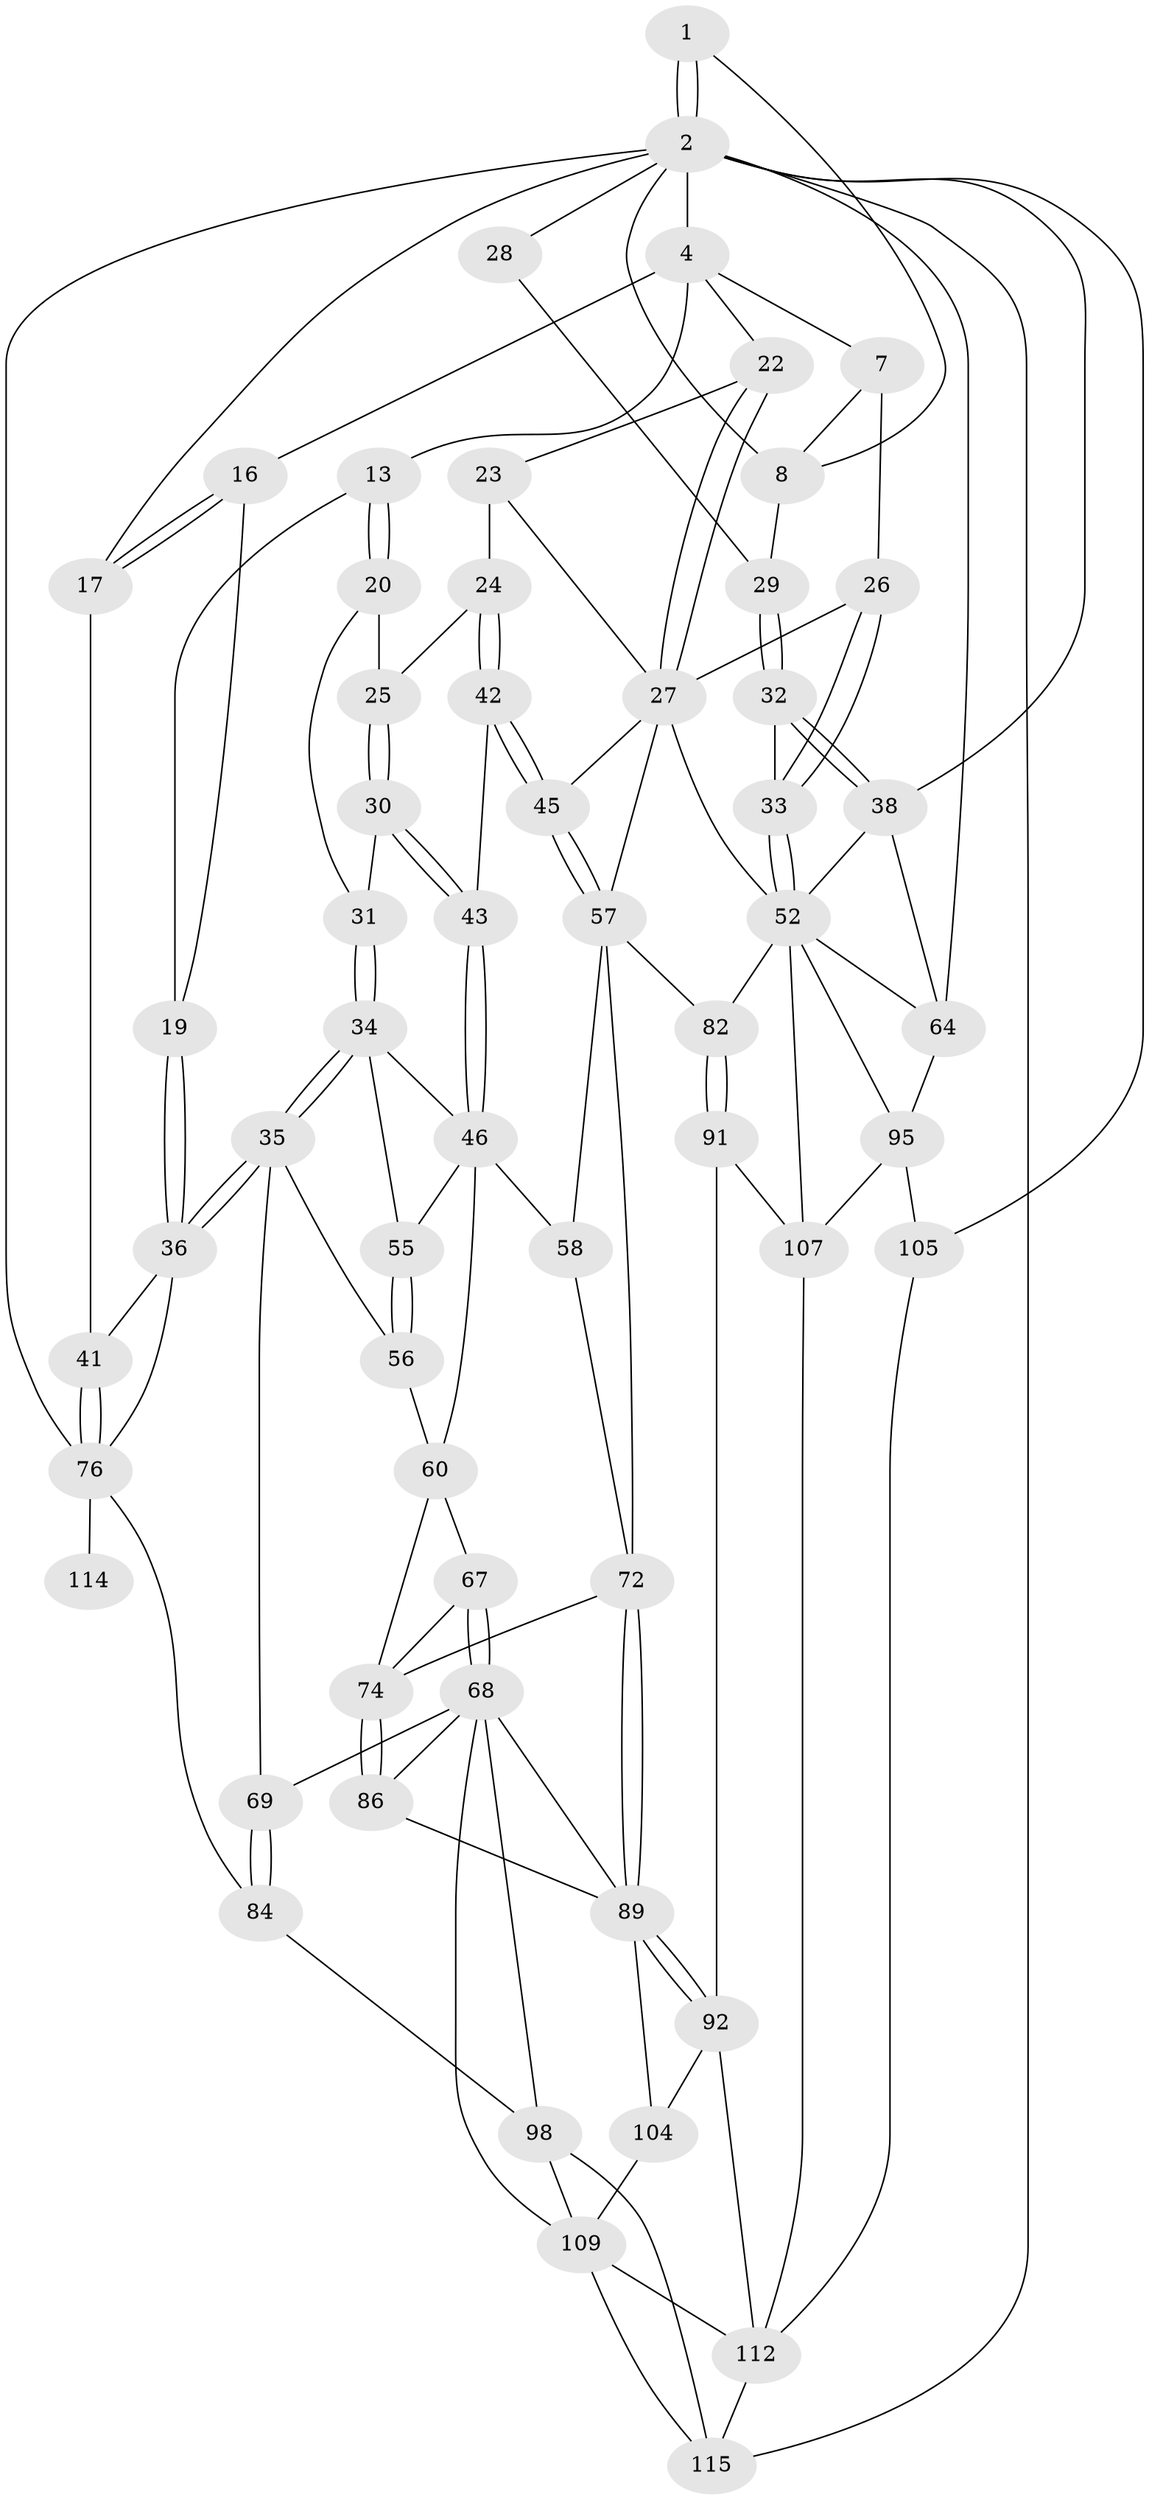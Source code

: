 // original degree distribution, {3: 0.025423728813559324, 6: 0.23728813559322035, 4: 0.23728813559322035, 5: 0.5}
// Generated by graph-tools (version 1.1) at 2025/27/03/15/25 16:27:59]
// undirected, 59 vertices, 135 edges
graph export_dot {
graph [start="1"]
  node [color=gray90,style=filled];
  1 [pos="+0.8580777520388227+0"];
  2 [pos="+1+0",super="+63+3+11"];
  4 [pos="+0+0",super="+15+5"];
  7 [pos="+0.752208020111097+0",super="+10"];
  8 [pos="+0.8524229850174659+0.016330426601291612",super="+9"];
  13 [pos="+0.2467057523199967+0",super="+14"];
  16 [pos="+0.06346685129534695+0.14197288601702812"];
  17 [pos="+0+0"];
  19 [pos="+0.10568922864485471+0.19219094295576175"];
  20 [pos="+0.24086059499151996+0.059296238495902716",super="+21"];
  22 [pos="+0.508508622360357+0.016484312586190316"];
  23 [pos="+0.4516443744310218+0.16361601122435063"];
  24 [pos="+0.4040013582922509+0.20293351734845863"];
  25 [pos="+0.27504541046050063+0.12670646170962052"];
  26 [pos="+0.6916518708992679+0.20612880225850774"];
  27 [pos="+0.6712310778126853+0.20163755464036337",super="+39"];
  28 [pos="+0.8870132796950337+0.18518589630590457"];
  29 [pos="+0.8787628647299561+0.193754619102459"];
  30 [pos="+0.25885354935775934+0.24366618059376025"];
  31 [pos="+0.24339959716772133+0.2479935808690525"];
  32 [pos="+0.861928868525046+0.32632113533642854"];
  33 [pos="+0.8138143914723163+0.35594202970589556"];
  34 [pos="+0.20674520107697877+0.2872422627612523",super="+48"];
  35 [pos="+0.15909851118703447+0.30525084972392463",super="+49"];
  36 [pos="+0.09344251342098617+0.23228049084559213",super="+40"];
  38 [pos="+1+0.29876395408660933",super="+66"];
  41 [pos="+0+0.2652226290400539"];
  42 [pos="+0.37605410854680826+0.2630285713806919"];
  43 [pos="+0.34034228887993034+0.27357108042042433"];
  45 [pos="+0.4422891637361809+0.35423131903319377"];
  46 [pos="+0.30811083294847047+0.336559046088152",super="+47+59"];
  52 [pos="+0.8002311263693354+0.39018921388916017",super="+70+53"];
  55 [pos="+0.24353260115799957+0.3834210804914494"];
  56 [pos="+0.21806917123039923+0.4287250546690552"];
  57 [pos="+0.42296250323699913+0.40261775528639016",super="+62"];
  58 [pos="+0.35277805445555616+0.4521054250210522"];
  60 [pos="+0.34103077338751253+0.4574922284058216",super="+61"];
  64 [pos="+1+0.7631340597013901",super="+65"];
  67 [pos="+0.2285576342010551+0.6291459374849522"];
  68 [pos="+0.20173894190825614+0.6631918286095865",super="+88"];
  69 [pos="+0.17847295442962732+0.6577730025963635"];
  72 [pos="+0.5156116550033352+0.5883712063724911",super="+73"];
  74 [pos="+0.3737624626001903+0.5859835615550946",super="+75"];
  76 [pos="+0+0.47215133096922957",super="+77"];
  82 [pos="+0.6919697873217859+0.7630495593863852"];
  84 [pos="+0.07652373481732315+0.7201149158209712"];
  86 [pos="+0.3612641347520383+0.7363570678912374",super="+87"];
  89 [pos="+0.426673645258099+0.7289485379935923",super="+90"];
  91 [pos="+0.683717931246035+0.7724989525448327"];
  92 [pos="+0.557534115272827+0.834032641285797",super="+103"];
  95 [pos="+0.9187126299961879+0.8242936621023635",super="+106"];
  98 [pos="+0.17255432256986789+0.9200775825539022",super="+110+99"];
  104 [pos="+0.45385857441178945+0.9253599124306109"];
  105 [pos="+1+1"];
  107 [pos="+0.8242005881595117+0.9421802918816142",super="+108"];
  109 [pos="+0.3323782643735498+0.921022583820513",super="+111"];
  112 [pos="+0.6532829474893349+1",super="+117+113"];
  114 [pos="+0.08733326680248074+0.8832223222451447"];
  115 [pos="+0.21877538467816748+1",super="+118"];
  1 -- 2;
  1 -- 2;
  1 -- 8;
  2 -- 64;
  2 -- 105;
  2 -- 17;
  2 -- 115;
  2 -- 4;
  2 -- 76;
  2 -- 8;
  2 -- 28 [weight=2];
  2 -- 38;
  4 -- 16;
  4 -- 13 [weight=2];
  4 -- 22;
  4 -- 7;
  7 -- 8;
  7 -- 26;
  8 -- 29;
  13 -- 20 [weight=2];
  13 -- 20;
  13 -- 19;
  16 -- 17;
  16 -- 17;
  16 -- 19;
  17 -- 41;
  19 -- 36;
  19 -- 36;
  20 -- 25;
  20 -- 31;
  22 -- 23;
  22 -- 27;
  22 -- 27;
  23 -- 24;
  23 -- 27;
  24 -- 25;
  24 -- 42;
  24 -- 42;
  25 -- 30;
  25 -- 30;
  26 -- 27;
  26 -- 33;
  26 -- 33;
  27 -- 57;
  27 -- 45;
  27 -- 52;
  28 -- 29;
  29 -- 32;
  29 -- 32;
  30 -- 31;
  30 -- 43;
  30 -- 43;
  31 -- 34;
  31 -- 34;
  32 -- 33;
  32 -- 38;
  32 -- 38;
  33 -- 52;
  33 -- 52;
  34 -- 35;
  34 -- 35;
  34 -- 46;
  34 -- 55;
  35 -- 36 [weight=2];
  35 -- 36;
  35 -- 56;
  35 -- 69;
  36 -- 41;
  36 -- 76;
  38 -- 64;
  38 -- 52;
  41 -- 76;
  41 -- 76;
  42 -- 43;
  42 -- 45;
  42 -- 45;
  43 -- 46;
  43 -- 46;
  45 -- 57;
  45 -- 57;
  46 -- 55;
  46 -- 58;
  46 -- 60;
  52 -- 64;
  52 -- 82;
  52 -- 107;
  52 -- 95;
  55 -- 56;
  55 -- 56;
  56 -- 60;
  57 -- 58;
  57 -- 72;
  57 -- 82;
  58 -- 72;
  60 -- 74;
  60 -- 67;
  64 -- 95;
  67 -- 68;
  67 -- 68;
  67 -- 74;
  68 -- 69;
  68 -- 98;
  68 -- 86 [weight=2];
  68 -- 89;
  68 -- 109;
  69 -- 84;
  69 -- 84;
  72 -- 89;
  72 -- 89;
  72 -- 74;
  74 -- 86;
  74 -- 86;
  76 -- 114 [weight=2];
  76 -- 84;
  82 -- 91;
  82 -- 91;
  84 -- 98;
  86 -- 89;
  89 -- 92;
  89 -- 92;
  89 -- 104;
  91 -- 92;
  91 -- 107;
  92 -- 104;
  92 -- 112;
  95 -- 105;
  95 -- 107;
  98 -- 115;
  98 -- 109;
  104 -- 109;
  105 -- 112;
  107 -- 112;
  109 -- 112;
  109 -- 115;
  112 -- 115;
}

